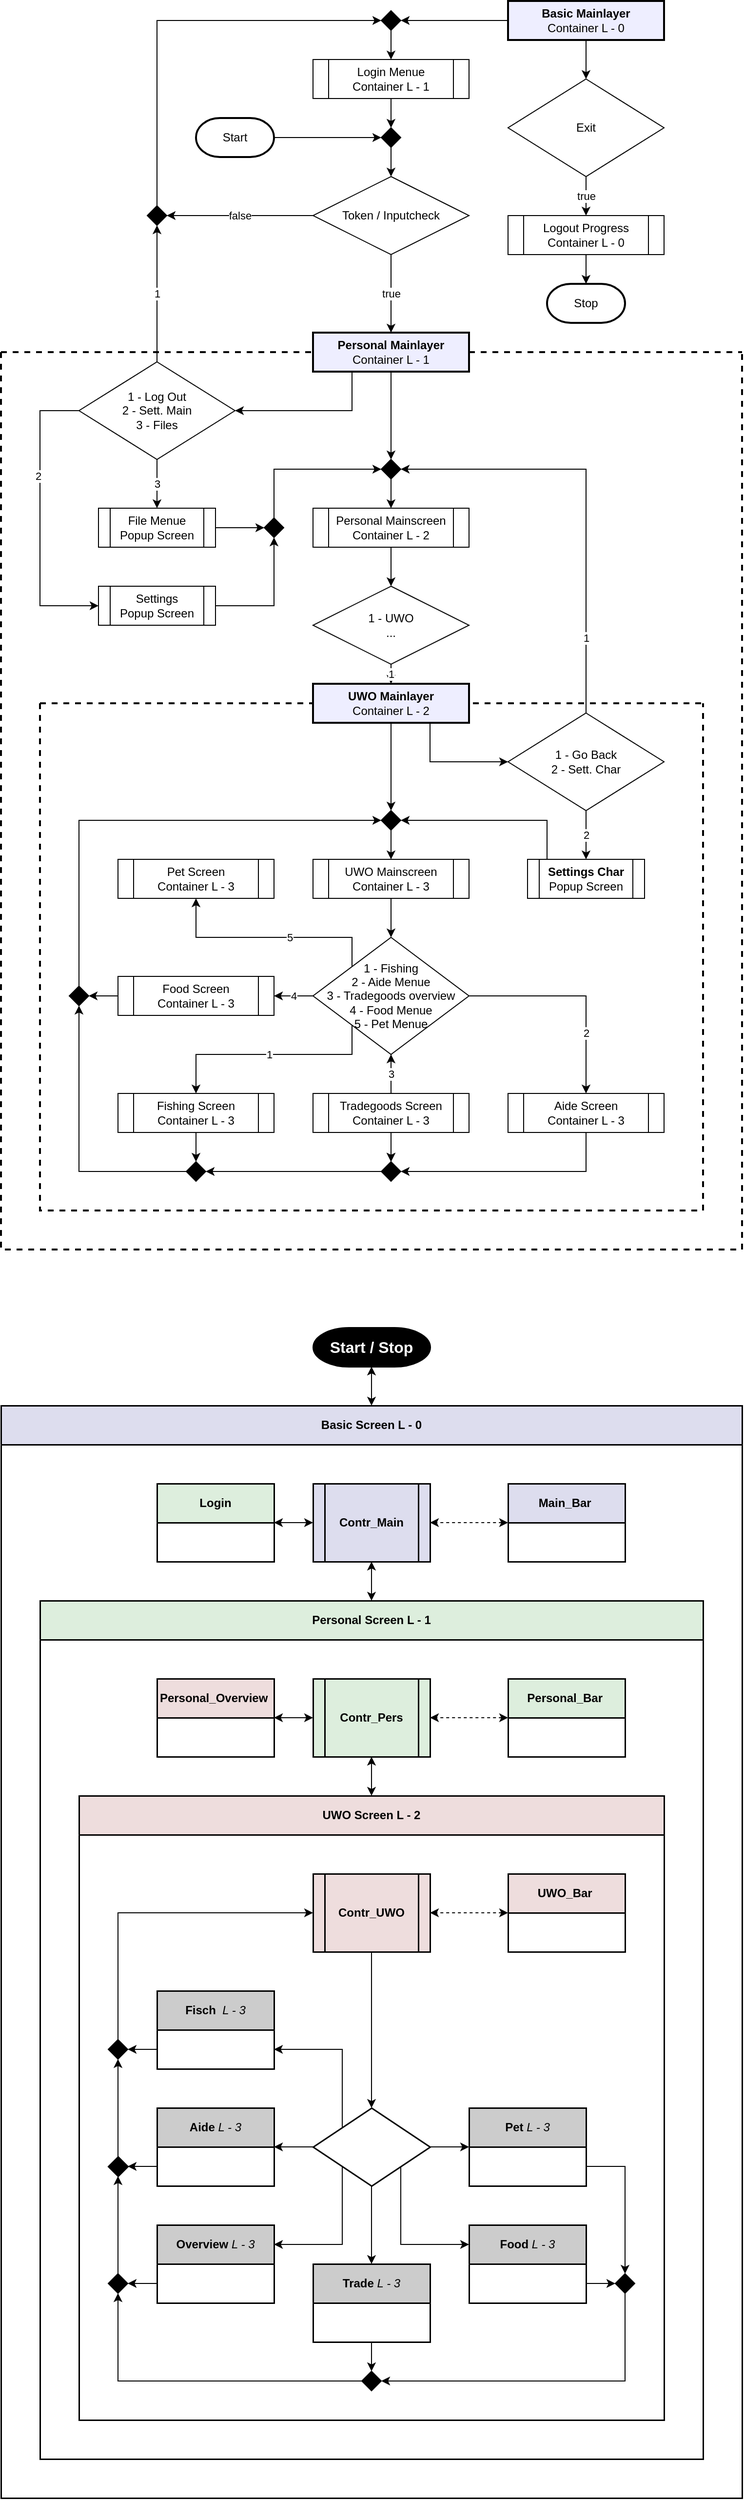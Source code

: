 <mxfile version="20.6.2" type="device"><diagram id="Qs8jlFiswLH8EZt9bBNv" name="Seite-1"><mxGraphModel dx="2249" dy="2003" grid="1" gridSize="10" guides="1" tooltips="1" connect="1" arrows="1" fold="1" page="1" pageScale="1" pageWidth="827" pageHeight="1169" math="0" shadow="0"><root><mxCell id="0"/><mxCell id="1" parent="0"/><mxCell id="_axL0OkW5M7RDLy_f4no-72" value="" style="edgeStyle=orthogonalEdgeStyle;rounded=0;orthogonalLoop=1;jettySize=auto;html=1;" parent="1" source="j3BcCj8Zjn8vnOnL0zAY-1" target="_axL0OkW5M7RDLy_f4no-67" edge="1"><mxGeometry relative="1" as="geometry"/></mxCell><mxCell id="j3BcCj8Zjn8vnOnL0zAY-1" value="Start" style="strokeWidth=2;html=1;shape=mxgraph.flowchart.terminator;whiteSpace=wrap;labelBackgroundColor=default;" parent="1" vertex="1"><mxGeometry x="-560" y="-960" width="80" height="40" as="geometry"/></mxCell><mxCell id="_axL0OkW5M7RDLy_f4no-70" value="" style="edgeStyle=orthogonalEdgeStyle;rounded=0;orthogonalLoop=1;jettySize=auto;html=1;" parent="1" source="j3BcCj8Zjn8vnOnL0zAY-11" target="_axL0OkW5M7RDLy_f4no-67" edge="1"><mxGeometry relative="1" as="geometry"/></mxCell><mxCell id="j3BcCj8Zjn8vnOnL0zAY-11" value="Login Menue&lt;br&gt;Container L - 1" style="shape=process;whiteSpace=wrap;html=1;backgroundOutline=1;" parent="1" vertex="1"><mxGeometry x="-440" y="-1020" width="160" height="40" as="geometry"/></mxCell><mxCell id="_axL0OkW5M7RDLy_f4no-51" value="" style="edgeStyle=orthogonalEdgeStyle;rounded=0;orthogonalLoop=1;jettySize=auto;html=1;" parent="1" source="j3BcCj8Zjn8vnOnL0zAY-13" target="_axL0OkW5M7RDLy_f4no-50" edge="1"><mxGeometry relative="1" as="geometry"/></mxCell><mxCell id="_axL0OkW5M7RDLy_f4no-61" value="" style="edgeStyle=orthogonalEdgeStyle;rounded=0;orthogonalLoop=1;jettySize=auto;html=1;" parent="1" source="j3BcCj8Zjn8vnOnL0zAY-13" target="_axL0OkW5M7RDLy_f4no-60" edge="1"><mxGeometry relative="1" as="geometry"><Array as="points"><mxPoint x="-400" y="-660"/></Array></mxGeometry></mxCell><mxCell id="_axL0OkW5M7RDLy_f4no-39" value="1" style="edgeStyle=orthogonalEdgeStyle;rounded=0;orthogonalLoop=1;jettySize=auto;html=1;" parent="1" source="j3BcCj8Zjn8vnOnL0zAY-17" target="j3BcCj8Zjn8vnOnL0zAY-25" edge="1"><mxGeometry relative="1" as="geometry"/></mxCell><mxCell id="j3BcCj8Zjn8vnOnL0zAY-17" value="1 - UWO&lt;br&gt;..." style="rhombus;whiteSpace=wrap;html=1;" parent="1" vertex="1"><mxGeometry x="-440" y="-480" width="160" height="80" as="geometry"/></mxCell><mxCell id="_axL0OkW5M7RDLy_f4no-38" value="" style="edgeStyle=orthogonalEdgeStyle;rounded=0;orthogonalLoop=1;jettySize=auto;html=1;" parent="1" source="j3BcCj8Zjn8vnOnL0zAY-25" target="_axL0OkW5M7RDLy_f4no-35" edge="1"><mxGeometry relative="1" as="geometry"/></mxCell><mxCell id="_axL0OkW5M7RDLy_f4no-55" value="" style="edgeStyle=orthogonalEdgeStyle;rounded=0;orthogonalLoop=1;jettySize=auto;html=1;" parent="1" source="j3BcCj8Zjn8vnOnL0zAY-25" target="_axL0OkW5M7RDLy_f4no-54" edge="1"><mxGeometry relative="1" as="geometry"><Array as="points"><mxPoint x="-320" y="-300"/></Array></mxGeometry></mxCell><mxCell id="_axL0OkW5M7RDLy_f4no-92" style="edgeStyle=orthogonalEdgeStyle;rounded=0;orthogonalLoop=1;jettySize=auto;html=1;exitX=0;exitY=0;exitDx=0;exitDy=0;" parent="1" source="j3BcCj8Zjn8vnOnL0zAY-27" target="_axL0OkW5M7RDLy_f4no-91" edge="1"><mxGeometry relative="1" as="geometry"><Array as="points"><mxPoint x="-400" y="-120"/><mxPoint x="-560" y="-120"/></Array></mxGeometry></mxCell><mxCell id="_axL0OkW5M7RDLy_f4no-99" value="5" style="edgeLabel;html=1;align=center;verticalAlign=middle;resizable=0;points=[];" parent="_axL0OkW5M7RDLy_f4no-92" vertex="1" connectable="0"><mxGeometry x="-0.183" relative="1" as="geometry"><mxPoint as="offset"/></mxGeometry></mxCell><mxCell id="_axL0OkW5M7RDLy_f4no-93" style="edgeStyle=orthogonalEdgeStyle;rounded=0;orthogonalLoop=1;jettySize=auto;html=1;entryX=0.5;entryY=0;entryDx=0;entryDy=0;" parent="1" source="j3BcCj8Zjn8vnOnL0zAY-27" target="j3BcCj8Zjn8vnOnL0zAY-74" edge="1"><mxGeometry relative="1" as="geometry"/></mxCell><mxCell id="_axL0OkW5M7RDLy_f4no-98" value="2" style="edgeLabel;html=1;align=center;verticalAlign=middle;resizable=0;points=[];" parent="_axL0OkW5M7RDLy_f4no-93" vertex="1" connectable="0"><mxGeometry x="0.436" relative="1" as="geometry"><mxPoint as="offset"/></mxGeometry></mxCell><mxCell id="_axL0OkW5M7RDLy_f4no-94" value="" style="edgeStyle=orthogonalEdgeStyle;rounded=0;orthogonalLoop=1;jettySize=auto;html=1;" parent="1" source="j3BcCj8Zjn8vnOnL0zAY-27" target="j3BcCj8Zjn8vnOnL0zAY-82" edge="1"><mxGeometry relative="1" as="geometry"/></mxCell><mxCell id="_axL0OkW5M7RDLy_f4no-95" value="4" style="edgeStyle=orthogonalEdgeStyle;rounded=0;orthogonalLoop=1;jettySize=auto;html=1;" parent="1" source="j3BcCj8Zjn8vnOnL0zAY-27" target="j3BcCj8Zjn8vnOnL0zAY-79" edge="1"><mxGeometry relative="1" as="geometry"/></mxCell><mxCell id="_axL0OkW5M7RDLy_f4no-96" value="1" style="edgeStyle=orthogonalEdgeStyle;rounded=0;orthogonalLoop=1;jettySize=auto;html=1;exitX=0;exitY=1;exitDx=0;exitDy=0;" parent="1" source="j3BcCj8Zjn8vnOnL0zAY-27" target="j3BcCj8Zjn8vnOnL0zAY-70" edge="1"><mxGeometry relative="1" as="geometry"><Array as="points"><mxPoint x="-400"/><mxPoint x="-560"/></Array></mxGeometry></mxCell><mxCell id="j3BcCj8Zjn8vnOnL0zAY-27" value="1 - Fishing&lt;br&gt;2 - Aide Menue&lt;br&gt;3 - Tradegoods overview&lt;br&gt;4 - Food Menue&lt;br&gt;5 - Pet Menue" style="rhombus;whiteSpace=wrap;html=1;" parent="1" vertex="1"><mxGeometry x="-440" y="-120" width="160" height="120" as="geometry"/></mxCell><mxCell id="_axL0OkW5M7RDLy_f4no-59" style="edgeStyle=orthogonalEdgeStyle;rounded=0;orthogonalLoop=1;jettySize=auto;html=1;entryX=1;entryY=0.5;entryDx=0;entryDy=0;" parent="1" source="j3BcCj8Zjn8vnOnL0zAY-36" target="_axL0OkW5M7RDLy_f4no-35" edge="1"><mxGeometry relative="1" as="geometry"><Array as="points"><mxPoint x="-200" y="-240"/></Array></mxGeometry></mxCell><mxCell id="j3BcCj8Zjn8vnOnL0zAY-36" value="&lt;b&gt;Settings Char&lt;/b&gt;&lt;br&gt;Popup Screen" style="shape=process;whiteSpace=wrap;html=1;backgroundOutline=1;" parent="1" vertex="1"><mxGeometry x="-220" y="-200" width="120" height="40" as="geometry"/></mxCell><mxCell id="j3BcCj8Zjn8vnOnL0zAY-88" value="" style="edgeStyle=orthogonalEdgeStyle;rounded=0;orthogonalLoop=1;jettySize=auto;html=1;" parent="1" source="j3BcCj8Zjn8vnOnL0zAY-70" target="j3BcCj8Zjn8vnOnL0zAY-83" edge="1"><mxGeometry relative="1" as="geometry"/></mxCell><mxCell id="j3BcCj8Zjn8vnOnL0zAY-70" value="Fishing Screen&lt;br&gt;Container L - 3" style="shape=process;whiteSpace=wrap;html=1;backgroundOutline=1;" parent="1" vertex="1"><mxGeometry x="-640" y="40" width="160" height="40" as="geometry"/></mxCell><mxCell id="j3BcCj8Zjn8vnOnL0zAY-87" value="" style="edgeStyle=orthogonalEdgeStyle;rounded=0;orthogonalLoop=1;jettySize=auto;html=1;" parent="1" source="j3BcCj8Zjn8vnOnL0zAY-73" target="j3BcCj8Zjn8vnOnL0zAY-82" edge="1"><mxGeometry relative="1" as="geometry"/></mxCell><mxCell id="_axL0OkW5M7RDLy_f4no-97" value="3" style="edgeStyle=orthogonalEdgeStyle;rounded=0;orthogonalLoop=1;jettySize=auto;html=1;" parent="1" source="j3BcCj8Zjn8vnOnL0zAY-73" target="j3BcCj8Zjn8vnOnL0zAY-27" edge="1"><mxGeometry relative="1" as="geometry"/></mxCell><mxCell id="j3BcCj8Zjn8vnOnL0zAY-73" value="Tradegoods Screen&lt;br&gt;Container L - 3" style="shape=process;whiteSpace=wrap;html=1;backgroundOutline=1;" parent="1" vertex="1"><mxGeometry x="-440" y="40" width="160" height="40" as="geometry"/></mxCell><mxCell id="aownwZhoXGHQPi-L5zeb-64" style="edgeStyle=orthogonalEdgeStyle;rounded=0;orthogonalLoop=1;jettySize=auto;html=1;entryX=1;entryY=0.5;entryDx=0;entryDy=0;" parent="1" source="j3BcCj8Zjn8vnOnL0zAY-74" target="j3BcCj8Zjn8vnOnL0zAY-82" edge="1"><mxGeometry relative="1" as="geometry"><Array as="points"><mxPoint x="-160" y="120"/></Array></mxGeometry></mxCell><mxCell id="j3BcCj8Zjn8vnOnL0zAY-74" value="Aide Screen&lt;br&gt;Container L - 3" style="shape=process;whiteSpace=wrap;html=1;backgroundOutline=1;" parent="1" vertex="1"><mxGeometry x="-240" y="40" width="160" height="40" as="geometry"/></mxCell><mxCell id="j3BcCj8Zjn8vnOnL0zAY-93" value="" style="edgeStyle=orthogonalEdgeStyle;rounded=0;orthogonalLoop=1;jettySize=auto;html=1;" parent="1" source="j3BcCj8Zjn8vnOnL0zAY-79" target="j3BcCj8Zjn8vnOnL0zAY-84" edge="1"><mxGeometry relative="1" as="geometry"/></mxCell><mxCell id="j3BcCj8Zjn8vnOnL0zAY-79" value="Food Screen&lt;br&gt;Container L - 3" style="shape=process;whiteSpace=wrap;html=1;backgroundOutline=1;" parent="1" vertex="1"><mxGeometry x="-640" y="-80" width="160" height="40" as="geometry"/></mxCell><mxCell id="j3BcCj8Zjn8vnOnL0zAY-90" style="edgeStyle=orthogonalEdgeStyle;rounded=0;orthogonalLoop=1;jettySize=auto;html=1;entryX=1;entryY=0.5;entryDx=0;entryDy=0;" parent="1" source="j3BcCj8Zjn8vnOnL0zAY-82" target="j3BcCj8Zjn8vnOnL0zAY-83" edge="1"><mxGeometry relative="1" as="geometry"/></mxCell><mxCell id="j3BcCj8Zjn8vnOnL0zAY-82" value="" style="rhombus;whiteSpace=wrap;html=1;fillColor=#000000;" parent="1" vertex="1"><mxGeometry x="-370" y="110" width="20" height="20" as="geometry"/></mxCell><mxCell id="j3BcCj8Zjn8vnOnL0zAY-91" style="edgeStyle=orthogonalEdgeStyle;rounded=0;orthogonalLoop=1;jettySize=auto;html=1;entryX=0.5;entryY=1;entryDx=0;entryDy=0;" parent="1" source="j3BcCj8Zjn8vnOnL0zAY-83" target="j3BcCj8Zjn8vnOnL0zAY-84" edge="1"><mxGeometry relative="1" as="geometry"/></mxCell><mxCell id="j3BcCj8Zjn8vnOnL0zAY-83" value="" style="rhombus;whiteSpace=wrap;html=1;fillColor=#000000;" parent="1" vertex="1"><mxGeometry x="-570" y="110" width="20" height="20" as="geometry"/></mxCell><mxCell id="_axL0OkW5M7RDLy_f4no-36" style="edgeStyle=orthogonalEdgeStyle;rounded=0;orthogonalLoop=1;jettySize=auto;html=1;entryX=0;entryY=0.5;entryDx=0;entryDy=0;" parent="1" source="j3BcCj8Zjn8vnOnL0zAY-84" target="_axL0OkW5M7RDLy_f4no-35" edge="1"><mxGeometry relative="1" as="geometry"><Array as="points"><mxPoint x="-680" y="-240"/></Array></mxGeometry></mxCell><mxCell id="j3BcCj8Zjn8vnOnL0zAY-84" value="" style="rhombus;whiteSpace=wrap;html=1;fillColor=#000000;" parent="1" vertex="1"><mxGeometry x="-690" y="-70" width="20" height="20" as="geometry"/></mxCell><mxCell id="aownwZhoXGHQPi-L5zeb-60" value="Stop" style="strokeWidth=2;html=1;shape=mxgraph.flowchart.terminator;whiteSpace=wrap;" parent="1" vertex="1"><mxGeometry x="-200" y="-790" width="80" height="40" as="geometry"/></mxCell><mxCell id="_axL0OkW5M7RDLy_f4no-86" style="edgeStyle=orthogonalEdgeStyle;rounded=0;orthogonalLoop=1;jettySize=auto;html=1;entryX=0.5;entryY=1;entryDx=0;entryDy=0;" parent="1" source="_axL0OkW5M7RDLy_f4no-1" target="_axL0OkW5M7RDLy_f4no-85" edge="1"><mxGeometry relative="1" as="geometry"/></mxCell><mxCell id="_axL0OkW5M7RDLy_f4no-1" value="Settings &lt;br&gt;Popup Screen" style="shape=process;whiteSpace=wrap;html=1;backgroundOutline=1;" parent="1" vertex="1"><mxGeometry x="-660" y="-480" width="120" height="40" as="geometry"/></mxCell><mxCell id="_axL0OkW5M7RDLy_f4no-25" value="" style="edgeStyle=orthogonalEdgeStyle;rounded=0;orthogonalLoop=1;jettySize=auto;html=1;" parent="1" source="_axL0OkW5M7RDLy_f4no-21" target="j3BcCj8Zjn8vnOnL0zAY-27" edge="1"><mxGeometry relative="1" as="geometry"/></mxCell><mxCell id="_axL0OkW5M7RDLy_f4no-21" value="UWO Mainscreen&lt;br&gt;Container L - 3" style="shape=process;whiteSpace=wrap;html=1;backgroundOutline=1;" parent="1" vertex="1"><mxGeometry x="-440" y="-200" width="160" height="40" as="geometry"/></mxCell><mxCell id="_axL0OkW5M7RDLy_f4no-32" value="" style="edgeStyle=orthogonalEdgeStyle;rounded=0;orthogonalLoop=1;jettySize=auto;html=1;" parent="1" source="_axL0OkW5M7RDLy_f4no-31" edge="1"><mxGeometry relative="1" as="geometry"><mxPoint x="-360" y="-480" as="targetPoint"/></mxGeometry></mxCell><mxCell id="_axL0OkW5M7RDLy_f4no-31" value="Personal Mainscreen&lt;br&gt;Container L - 2" style="shape=process;whiteSpace=wrap;html=1;backgroundOutline=1;" parent="1" vertex="1"><mxGeometry x="-440" y="-560" width="160" height="40" as="geometry"/></mxCell><mxCell id="_axL0OkW5M7RDLy_f4no-87" value="" style="edgeStyle=orthogonalEdgeStyle;rounded=0;orthogonalLoop=1;jettySize=auto;html=1;" parent="1" source="_axL0OkW5M7RDLy_f4no-34" target="_axL0OkW5M7RDLy_f4no-85" edge="1"><mxGeometry relative="1" as="geometry"/></mxCell><mxCell id="_axL0OkW5M7RDLy_f4no-34" value="File Menue&lt;br&gt;Popup Screen" style="shape=process;whiteSpace=wrap;html=1;backgroundOutline=1;" parent="1" vertex="1"><mxGeometry x="-660" y="-560" width="120" height="40" as="geometry"/></mxCell><mxCell id="_axL0OkW5M7RDLy_f4no-37" value="" style="edgeStyle=orthogonalEdgeStyle;rounded=0;orthogonalLoop=1;jettySize=auto;html=1;" parent="1" source="_axL0OkW5M7RDLy_f4no-35" target="_axL0OkW5M7RDLy_f4no-21" edge="1"><mxGeometry relative="1" as="geometry"/></mxCell><mxCell id="_axL0OkW5M7RDLy_f4no-35" value="" style="rhombus;whiteSpace=wrap;html=1;fillColor=#000000;" parent="1" vertex="1"><mxGeometry x="-370" y="-250" width="20" height="20" as="geometry"/></mxCell><mxCell id="_axL0OkW5M7RDLy_f4no-48" value="true" style="edgeStyle=orthogonalEdgeStyle;rounded=0;orthogonalLoop=1;jettySize=auto;html=1;entryX=0.5;entryY=0;entryDx=0;entryDy=0;" parent="1" source="_axL0OkW5M7RDLy_f4no-44" target="j3BcCj8Zjn8vnOnL0zAY-13" edge="1"><mxGeometry relative="1" as="geometry"/></mxCell><mxCell id="_axL0OkW5M7RDLy_f4no-84" value="false" style="edgeStyle=orthogonalEdgeStyle;rounded=0;orthogonalLoop=1;jettySize=auto;html=1;entryX=1;entryY=0.5;entryDx=0;entryDy=0;" parent="1" source="_axL0OkW5M7RDLy_f4no-44" target="_axL0OkW5M7RDLy_f4no-80" edge="1"><mxGeometry relative="1" as="geometry"/></mxCell><mxCell id="_axL0OkW5M7RDLy_f4no-44" value="Token / Inputcheck" style="rhombus;whiteSpace=wrap;html=1;" parent="1" vertex="1"><mxGeometry x="-440" y="-900" width="160" height="80" as="geometry"/></mxCell><mxCell id="_axL0OkW5M7RDLy_f4no-63" value="" style="edgeStyle=orthogonalEdgeStyle;rounded=0;orthogonalLoop=1;jettySize=auto;html=1;" parent="1" source="_axL0OkW5M7RDLy_f4no-45" target="_axL0OkW5M7RDLy_f4no-62" edge="1"><mxGeometry relative="1" as="geometry"/></mxCell><mxCell id="_axL0OkW5M7RDLy_f4no-77" value="" style="edgeStyle=orthogonalEdgeStyle;rounded=0;orthogonalLoop=1;jettySize=auto;html=1;" parent="1" source="_axL0OkW5M7RDLy_f4no-45" target="_axL0OkW5M7RDLy_f4no-75" edge="1"><mxGeometry relative="1" as="geometry"/></mxCell><mxCell id="_axL0OkW5M7RDLy_f4no-45" value="&lt;b&gt;Basic Mainlayer&lt;/b&gt;&lt;br&gt;Container&amp;nbsp;L - 0" style="rounded=0;whiteSpace=wrap;html=1;strokeWidth=2;fillColor=#EEEEFF;" parent="1" vertex="1"><mxGeometry x="-240" y="-1080" width="160" height="40" as="geometry"/></mxCell><mxCell id="_axL0OkW5M7RDLy_f4no-52" value="" style="edgeStyle=orthogonalEdgeStyle;rounded=0;orthogonalLoop=1;jettySize=auto;html=1;" parent="1" source="_axL0OkW5M7RDLy_f4no-50" target="_axL0OkW5M7RDLy_f4no-31" edge="1"><mxGeometry relative="1" as="geometry"/></mxCell><mxCell id="_axL0OkW5M7RDLy_f4no-50" value="" style="rhombus;whiteSpace=wrap;html=1;fillColor=#000000;" parent="1" vertex="1"><mxGeometry x="-370" y="-610" width="20" height="20" as="geometry"/></mxCell><mxCell id="_axL0OkW5M7RDLy_f4no-57" style="edgeStyle=orthogonalEdgeStyle;rounded=0;orthogonalLoop=1;jettySize=auto;html=1;entryX=1;entryY=0.5;entryDx=0;entryDy=0;exitX=0.5;exitY=0;exitDx=0;exitDy=0;" parent="1" source="_axL0OkW5M7RDLy_f4no-54" target="_axL0OkW5M7RDLy_f4no-50" edge="1"><mxGeometry relative="1" as="geometry"><Array as="points"><mxPoint x="-160" y="-600"/></Array></mxGeometry></mxCell><mxCell id="_axL0OkW5M7RDLy_f4no-90" value="1" style="edgeLabel;html=1;align=center;verticalAlign=middle;resizable=0;points=[];" parent="_axL0OkW5M7RDLy_f4no-57" vertex="1" connectable="0"><mxGeometry x="-0.65" relative="1" as="geometry"><mxPoint as="offset"/></mxGeometry></mxCell><mxCell id="_axL0OkW5M7RDLy_f4no-58" value="2" style="edgeStyle=orthogonalEdgeStyle;rounded=0;orthogonalLoop=1;jettySize=auto;html=1;" parent="1" source="_axL0OkW5M7RDLy_f4no-54" target="j3BcCj8Zjn8vnOnL0zAY-36" edge="1"><mxGeometry relative="1" as="geometry"/></mxCell><mxCell id="_axL0OkW5M7RDLy_f4no-54" value="1 - Go Back&lt;br&gt;2 - Sett. Char" style="rhombus;whiteSpace=wrap;html=1;" parent="1" vertex="1"><mxGeometry x="-240" y="-350" width="160" height="100" as="geometry"/></mxCell><mxCell id="_axL0OkW5M7RDLy_f4no-73" value="3" style="edgeStyle=orthogonalEdgeStyle;rounded=0;orthogonalLoop=1;jettySize=auto;html=1;" parent="1" source="_axL0OkW5M7RDLy_f4no-60" target="_axL0OkW5M7RDLy_f4no-34" edge="1"><mxGeometry relative="1" as="geometry"><Array as="points"><mxPoint x="-600" y="-600"/><mxPoint x="-600" y="-600"/></Array></mxGeometry></mxCell><mxCell id="_axL0OkW5M7RDLy_f4no-74" style="edgeStyle=orthogonalEdgeStyle;rounded=0;orthogonalLoop=1;jettySize=auto;html=1;entryX=0;entryY=0.5;entryDx=0;entryDy=0;" parent="1" source="_axL0OkW5M7RDLy_f4no-60" target="_axL0OkW5M7RDLy_f4no-1" edge="1"><mxGeometry x="0.036" y="-60" relative="1" as="geometry"><Array as="points"><mxPoint x="-720" y="-660"/><mxPoint x="-720" y="-460"/></Array><mxPoint y="1" as="offset"/></mxGeometry></mxCell><mxCell id="_axL0OkW5M7RDLy_f4no-89" value="2" style="edgeLabel;html=1;align=center;verticalAlign=middle;resizable=0;points=[];" parent="_axL0OkW5M7RDLy_f4no-74" vertex="1" connectable="0"><mxGeometry x="-0.292" y="-2" relative="1" as="geometry"><mxPoint y="1" as="offset"/></mxGeometry></mxCell><mxCell id="_axL0OkW5M7RDLy_f4no-82" value="1" style="edgeStyle=orthogonalEdgeStyle;rounded=0;orthogonalLoop=1;jettySize=auto;html=1;" parent="1" source="_axL0OkW5M7RDLy_f4no-60" target="_axL0OkW5M7RDLy_f4no-80" edge="1"><mxGeometry relative="1" as="geometry"/></mxCell><mxCell id="_axL0OkW5M7RDLy_f4no-60" value="1 - Log Out&lt;br&gt;2 - Sett. Main&lt;br&gt;3 - Files" style="rhombus;whiteSpace=wrap;html=1;" parent="1" vertex="1"><mxGeometry x="-680" y="-710" width="160" height="100" as="geometry"/></mxCell><mxCell id="_axL0OkW5M7RDLy_f4no-65" style="edgeStyle=orthogonalEdgeStyle;rounded=0;orthogonalLoop=1;jettySize=auto;html=1;" parent="1" source="_axL0OkW5M7RDLy_f4no-62" target="j3BcCj8Zjn8vnOnL0zAY-11" edge="1"><mxGeometry relative="1" as="geometry"/></mxCell><mxCell id="_axL0OkW5M7RDLy_f4no-62" value="" style="rhombus;whiteSpace=wrap;html=1;fillColor=#000000;" parent="1" vertex="1"><mxGeometry x="-370" y="-1070" width="20" height="20" as="geometry"/></mxCell><mxCell id="_axL0OkW5M7RDLy_f4no-71" value="" style="edgeStyle=orthogonalEdgeStyle;rounded=0;orthogonalLoop=1;jettySize=auto;html=1;" parent="1" source="_axL0OkW5M7RDLy_f4no-67" target="_axL0OkW5M7RDLy_f4no-44" edge="1"><mxGeometry relative="1" as="geometry"/></mxCell><mxCell id="_axL0OkW5M7RDLy_f4no-67" value="" style="rhombus;whiteSpace=wrap;html=1;fillColor=#000000;" parent="1" vertex="1"><mxGeometry x="-370" y="-950" width="20" height="20" as="geometry"/></mxCell><mxCell id="_axL0OkW5M7RDLy_f4no-79" value="true" style="edgeStyle=orthogonalEdgeStyle;rounded=0;orthogonalLoop=1;jettySize=auto;html=1;" parent="1" source="_axL0OkW5M7RDLy_f4no-75" target="_axL0OkW5M7RDLy_f4no-76" edge="1"><mxGeometry relative="1" as="geometry"/></mxCell><mxCell id="_axL0OkW5M7RDLy_f4no-75" value="Exit" style="rhombus;whiteSpace=wrap;html=1;" parent="1" vertex="1"><mxGeometry x="-240" y="-1000" width="160" height="100" as="geometry"/></mxCell><mxCell id="_axL0OkW5M7RDLy_f4no-78" value="" style="edgeStyle=orthogonalEdgeStyle;rounded=0;orthogonalLoop=1;jettySize=auto;html=1;" parent="1" source="_axL0OkW5M7RDLy_f4no-76" target="aownwZhoXGHQPi-L5zeb-60" edge="1"><mxGeometry relative="1" as="geometry"/></mxCell><mxCell id="_axL0OkW5M7RDLy_f4no-76" value="Logout Progress&lt;br&gt;Container L - 0" style="shape=process;whiteSpace=wrap;html=1;backgroundOutline=1;" parent="1" vertex="1"><mxGeometry x="-240" y="-860" width="160" height="40" as="geometry"/></mxCell><mxCell id="_axL0OkW5M7RDLy_f4no-83" style="edgeStyle=orthogonalEdgeStyle;rounded=0;orthogonalLoop=1;jettySize=auto;html=1;entryX=0;entryY=0.5;entryDx=0;entryDy=0;" parent="1" source="_axL0OkW5M7RDLy_f4no-80" target="_axL0OkW5M7RDLy_f4no-62" edge="1"><mxGeometry relative="1" as="geometry"><Array as="points"><mxPoint x="-600" y="-1060"/></Array></mxGeometry></mxCell><mxCell id="_axL0OkW5M7RDLy_f4no-80" value="" style="rhombus;whiteSpace=wrap;html=1;fillColor=#000000;" parent="1" vertex="1"><mxGeometry x="-610" y="-870" width="20" height="20" as="geometry"/></mxCell><mxCell id="_axL0OkW5M7RDLy_f4no-88" style="edgeStyle=orthogonalEdgeStyle;rounded=0;orthogonalLoop=1;jettySize=auto;html=1;entryX=0;entryY=0.5;entryDx=0;entryDy=0;" parent="1" source="_axL0OkW5M7RDLy_f4no-85" target="_axL0OkW5M7RDLy_f4no-50" edge="1"><mxGeometry relative="1" as="geometry"><Array as="points"><mxPoint x="-480" y="-600"/></Array></mxGeometry></mxCell><mxCell id="_axL0OkW5M7RDLy_f4no-85" value="" style="rhombus;whiteSpace=wrap;html=1;fillColor=#000000;" parent="1" vertex="1"><mxGeometry x="-490" y="-550" width="20" height="20" as="geometry"/></mxCell><mxCell id="_axL0OkW5M7RDLy_f4no-91" value="Pet Screen&lt;br&gt;Container L - 3" style="shape=process;whiteSpace=wrap;html=1;backgroundOutline=1;" parent="1" vertex="1"><mxGeometry x="-640" y="-200" width="160" height="40" as="geometry"/></mxCell><mxCell id="2EXQQJq63ZDxeIRoc4Vy-6" value="" style="swimlane;startSize=0;fillColor=#FFFFFF;dashed=1;strokeWidth=2;" parent="1" vertex="1"><mxGeometry x="-720" y="-360" width="680" height="520" as="geometry"><mxRectangle x="-40" y="560" width="50" height="40" as="alternateBounds"/></mxGeometry></mxCell><mxCell id="j3BcCj8Zjn8vnOnL0zAY-25" value="&lt;b&gt;UWO Mainlayer&lt;/b&gt;&lt;br&gt;Container L - 2" style="rounded=0;whiteSpace=wrap;html=1;strokeWidth=2;fillColor=#EEEEFF;" parent="2EXQQJq63ZDxeIRoc4Vy-6" vertex="1"><mxGeometry x="280" y="-20" width="160" height="40" as="geometry"/></mxCell><mxCell id="2EXQQJq63ZDxeIRoc4Vy-7" value="" style="swimlane;startSize=0;fillColor=#FFFFFF;dashed=1;strokeWidth=2;" parent="1" vertex="1"><mxGeometry x="-760" y="-720" width="760" height="920" as="geometry"><mxRectangle x="-40" y="560" width="50" height="40" as="alternateBounds"/></mxGeometry></mxCell><mxCell id="j3BcCj8Zjn8vnOnL0zAY-13" value="&lt;b&gt;Personal&amp;nbsp;Mainlayer&lt;/b&gt;&lt;br&gt;Container&amp;nbsp;L - 1" style="rounded=0;whiteSpace=wrap;html=1;strokeWidth=2;fillColor=#EEEEFF;" parent="2EXQQJq63ZDxeIRoc4Vy-7" vertex="1"><mxGeometry x="320" y="-20" width="160" height="40" as="geometry"/></mxCell><mxCell id="9OtiSQkammhb9ZoCEckl-1" value="Basic Screen L - 0" style="swimlane;whiteSpace=wrap;html=1;startSize=40;strokeWidth=1.5;fillColor=#DDDDEE;" parent="1" vertex="1"><mxGeometry x="-760" y="360" width="760" height="1120" as="geometry"/></mxCell><mxCell id="9OtiSQkammhb9ZoCEckl-3" value="Personal Screen L - 1" style="swimlane;whiteSpace=wrap;html=1;startSize=40;strokeWidth=1.5;fillColor=#DDEEDD;" parent="9OtiSQkammhb9ZoCEckl-1" vertex="1"><mxGeometry x="40" y="200" width="680" height="880" as="geometry"/></mxCell><mxCell id="9OtiSQkammhb9ZoCEckl-4" value="Personal_Overview&amp;nbsp;" style="swimlane;whiteSpace=wrap;html=1;startSize=40;strokeWidth=1.5;fontStyle=1;fillColor=#EEDDDD;" parent="9OtiSQkammhb9ZoCEckl-3" vertex="1"><mxGeometry x="120" y="80" width="120" height="80" as="geometry"/></mxCell><mxCell id="9OtiSQkammhb9ZoCEckl-5" value="UWO Screen L - 2" style="swimlane;whiteSpace=wrap;html=1;startSize=40;strokeWidth=1.5;fillColor=#EEDDDD;" parent="9OtiSQkammhb9ZoCEckl-3" vertex="1"><mxGeometry x="40" y="200" width="600" height="640" as="geometry"/></mxCell><mxCell id="T9LKT-BzUN99IAWhHum6-150" value="" style="edgeStyle=orthogonalEdgeStyle;rounded=0;orthogonalLoop=1;jettySize=auto;html=1;startArrow=none;startFill=0;" edge="1" parent="9OtiSQkammhb9ZoCEckl-5" source="T9LKT-BzUN99IAWhHum6-128" target="9OtiSQkammhb9ZoCEckl-14"><mxGeometry relative="1" as="geometry"/></mxCell><mxCell id="T9LKT-BzUN99IAWhHum6-128" value="Contr_UWO" style="shape=process;whiteSpace=wrap;html=1;backgroundOutline=1;strokeWidth=1.5;fontStyle=1;fontSize=12;fillColor=#EEDDDD;" vertex="1" parent="9OtiSQkammhb9ZoCEckl-5"><mxGeometry x="240" y="80" width="120" height="80" as="geometry"/></mxCell><mxCell id="T9LKT-BzUN99IAWhHum6-148" value="" style="edgeStyle=orthogonalEdgeStyle;rounded=0;orthogonalLoop=1;jettySize=auto;html=1;startArrow=classic;startFill=1;dashed=1;" edge="1" parent="9OtiSQkammhb9ZoCEckl-5" source="T9LKT-BzUN99IAWhHum6-134" target="T9LKT-BzUN99IAWhHum6-128"><mxGeometry relative="1" as="geometry"/></mxCell><mxCell id="T9LKT-BzUN99IAWhHum6-134" value="UWO_Bar&amp;nbsp;" style="swimlane;whiteSpace=wrap;html=1;startSize=40;strokeWidth=1.5;fillColor=#EEDDDD;" vertex="1" parent="9OtiSQkammhb9ZoCEckl-5"><mxGeometry x="440" y="80" width="120" height="80" as="geometry"/></mxCell><mxCell id="T9LKT-BzUN99IAWhHum6-197" style="edgeStyle=orthogonalEdgeStyle;rounded=0;orthogonalLoop=1;jettySize=auto;html=1;entryX=1;entryY=0.5;entryDx=0;entryDy=0;fontSize=12;startArrow=none;startFill=0;" edge="1" parent="9OtiSQkammhb9ZoCEckl-5" source="T9LKT-BzUN99IAWhHum6-149" target="T9LKT-BzUN99IAWhHum6-188"><mxGeometry relative="1" as="geometry"><Array as="points"><mxPoint x="70" y="380"/><mxPoint x="70" y="380"/></Array></mxGeometry></mxCell><mxCell id="T9LKT-BzUN99IAWhHum6-149" value="Aide &lt;span style=&quot;font-weight: normal;&quot;&gt;&lt;i&gt;L - 3&lt;/i&gt;&lt;/span&gt;" style="swimlane;whiteSpace=wrap;html=1;startSize=40;strokeWidth=1.5;fillColor=#CCCCCC;" vertex="1" parent="9OtiSQkammhb9ZoCEckl-5"><mxGeometry x="80" y="320" width="120" height="80" as="geometry"/></mxCell><mxCell id="T9LKT-BzUN99IAWhHum6-156" style="edgeStyle=orthogonalEdgeStyle;rounded=0;orthogonalLoop=1;jettySize=auto;html=1;startArrow=none;startFill=0;" edge="1" parent="9OtiSQkammhb9ZoCEckl-5" source="9OtiSQkammhb9ZoCEckl-14" target="T9LKT-BzUN99IAWhHum6-149"><mxGeometry relative="1" as="geometry"/></mxCell><mxCell id="T9LKT-BzUN99IAWhHum6-157" style="edgeStyle=orthogonalEdgeStyle;rounded=0;orthogonalLoop=1;jettySize=auto;html=1;startArrow=none;startFill=0;" edge="1" parent="9OtiSQkammhb9ZoCEckl-5" source="9OtiSQkammhb9ZoCEckl-14" target="T9LKT-BzUN99IAWhHum6-151"><mxGeometry relative="1" as="geometry"/></mxCell><mxCell id="T9LKT-BzUN99IAWhHum6-160" style="edgeStyle=orthogonalEdgeStyle;rounded=0;orthogonalLoop=1;jettySize=auto;html=1;startArrow=none;startFill=0;exitX=1;exitY=1;exitDx=0;exitDy=0;entryX=0;entryY=0.25;entryDx=0;entryDy=0;" edge="1" parent="9OtiSQkammhb9ZoCEckl-5" source="9OtiSQkammhb9ZoCEckl-14" target="T9LKT-BzUN99IAWhHum6-153"><mxGeometry relative="1" as="geometry"><mxPoint x="390" y="460" as="targetPoint"/><Array as="points"><mxPoint x="330" y="460"/></Array></mxGeometry></mxCell><mxCell id="T9LKT-BzUN99IAWhHum6-161" style="edgeStyle=orthogonalEdgeStyle;rounded=0;orthogonalLoop=1;jettySize=auto;html=1;entryX=1;entryY=0.25;entryDx=0;entryDy=0;startArrow=none;startFill=0;exitX=0;exitY=1;exitDx=0;exitDy=0;" edge="1" parent="9OtiSQkammhb9ZoCEckl-5" source="9OtiSQkammhb9ZoCEckl-14" target="T9LKT-BzUN99IAWhHum6-152"><mxGeometry relative="1" as="geometry"><Array as="points"><mxPoint x="270" y="460"/></Array></mxGeometry></mxCell><mxCell id="T9LKT-BzUN99IAWhHum6-163" style="edgeStyle=orthogonalEdgeStyle;rounded=0;orthogonalLoop=1;jettySize=auto;html=1;startArrow=none;startFill=0;" edge="1" parent="9OtiSQkammhb9ZoCEckl-5" source="9OtiSQkammhb9ZoCEckl-14" target="T9LKT-BzUN99IAWhHum6-154"><mxGeometry relative="1" as="geometry"/></mxCell><mxCell id="T9LKT-BzUN99IAWhHum6-208" style="edgeStyle=orthogonalEdgeStyle;rounded=0;orthogonalLoop=1;jettySize=auto;html=1;entryX=1;entryY=0.75;entryDx=0;entryDy=0;fontSize=12;startArrow=none;startFill=0;exitX=0;exitY=0;exitDx=0;exitDy=0;" edge="1" parent="9OtiSQkammhb9ZoCEckl-5" source="9OtiSQkammhb9ZoCEckl-14" target="T9LKT-BzUN99IAWhHum6-155"><mxGeometry relative="1" as="geometry"><Array as="points"><mxPoint x="270" y="260"/></Array></mxGeometry></mxCell><mxCell id="9OtiSQkammhb9ZoCEckl-14" value="" style="rhombus;whiteSpace=wrap;html=1;strokeWidth=1.5;fontStyle=1" parent="9OtiSQkammhb9ZoCEckl-5" vertex="1"><mxGeometry x="240" y="320" width="120" height="80" as="geometry"/></mxCell><mxCell id="T9LKT-BzUN99IAWhHum6-185" value="" style="edgeStyle=orthogonalEdgeStyle;rounded=0;orthogonalLoop=1;jettySize=auto;html=1;startArrow=none;startFill=0;" edge="1" parent="9OtiSQkammhb9ZoCEckl-5" source="T9LKT-BzUN99IAWhHum6-151" target="T9LKT-BzUN99IAWhHum6-172"><mxGeometry relative="1" as="geometry"/></mxCell><mxCell id="T9LKT-BzUN99IAWhHum6-151" value="Trade &lt;i style=&quot;font-weight: normal;&quot;&gt;L - 3&lt;/i&gt;" style="swimlane;whiteSpace=wrap;html=1;startSize=40;strokeWidth=1.5;fillColor=#CCCCCC;" vertex="1" parent="9OtiSQkammhb9ZoCEckl-5"><mxGeometry x="240" y="480" width="120" height="80" as="geometry"/></mxCell><mxCell id="T9LKT-BzUN99IAWhHum6-196" style="edgeStyle=orthogonalEdgeStyle;rounded=0;orthogonalLoop=1;jettySize=auto;html=1;entryX=1;entryY=0.5;entryDx=0;entryDy=0;fontSize=12;startArrow=none;startFill=0;" edge="1" parent="9OtiSQkammhb9ZoCEckl-5" source="T9LKT-BzUN99IAWhHum6-152" target="T9LKT-BzUN99IAWhHum6-171"><mxGeometry relative="1" as="geometry"><Array as="points"><mxPoint x="70" y="500"/><mxPoint x="70" y="500"/></Array></mxGeometry></mxCell><mxCell id="T9LKT-BzUN99IAWhHum6-152" value="Overview &lt;span style=&quot;font-weight: normal;&quot;&gt;&lt;i&gt;L - 3&lt;/i&gt;&lt;/span&gt;" style="swimlane;whiteSpace=wrap;html=1;startSize=40;strokeWidth=1.5;fillColor=#CCCCCC;" vertex="1" parent="9OtiSQkammhb9ZoCEckl-5"><mxGeometry x="80" y="440" width="120" height="80" as="geometry"/></mxCell><mxCell id="T9LKT-BzUN99IAWhHum6-193" style="edgeStyle=orthogonalEdgeStyle;rounded=0;orthogonalLoop=1;jettySize=auto;html=1;entryX=0;entryY=0.5;entryDx=0;entryDy=0;fontSize=12;startArrow=none;startFill=0;" edge="1" parent="9OtiSQkammhb9ZoCEckl-5" source="T9LKT-BzUN99IAWhHum6-153" target="T9LKT-BzUN99IAWhHum6-173"><mxGeometry relative="1" as="geometry"><Array as="points"><mxPoint x="530" y="500"/><mxPoint x="530" y="500"/></Array></mxGeometry></mxCell><mxCell id="T9LKT-BzUN99IAWhHum6-153" value="Food &lt;span style=&quot;font-weight: normal;&quot;&gt;&lt;i&gt;L - 3&lt;/i&gt;&lt;/span&gt;" style="swimlane;whiteSpace=wrap;html=1;startSize=40;strokeWidth=1.5;fillColor=#CCCCCC;" vertex="1" parent="9OtiSQkammhb9ZoCEckl-5"><mxGeometry x="400" y="440" width="120" height="80" as="geometry"/></mxCell><mxCell id="T9LKT-BzUN99IAWhHum6-192" style="edgeStyle=orthogonalEdgeStyle;rounded=0;orthogonalLoop=1;jettySize=auto;html=1;entryX=0.5;entryY=0;entryDx=0;entryDy=0;fontSize=12;startArrow=none;startFill=0;" edge="1" parent="9OtiSQkammhb9ZoCEckl-5" source="T9LKT-BzUN99IAWhHum6-154" target="T9LKT-BzUN99IAWhHum6-173"><mxGeometry relative="1" as="geometry"><Array as="points"><mxPoint x="560" y="380"/></Array></mxGeometry></mxCell><mxCell id="T9LKT-BzUN99IAWhHum6-154" value="Pet &lt;i style=&quot;font-weight: normal;&quot;&gt;L - 3&lt;/i&gt;" style="swimlane;whiteSpace=wrap;html=1;startSize=40;strokeWidth=1.5;fillColor=#CCCCCC;" vertex="1" parent="9OtiSQkammhb9ZoCEckl-5"><mxGeometry x="400" y="320" width="120" height="80" as="geometry"/></mxCell><mxCell id="T9LKT-BzUN99IAWhHum6-198" style="edgeStyle=orthogonalEdgeStyle;rounded=0;orthogonalLoop=1;jettySize=auto;html=1;entryX=1;entryY=0.5;entryDx=0;entryDy=0;fontSize=12;startArrow=none;startFill=0;" edge="1" parent="9OtiSQkammhb9ZoCEckl-5" source="T9LKT-BzUN99IAWhHum6-155" target="T9LKT-BzUN99IAWhHum6-170"><mxGeometry relative="1" as="geometry"><Array as="points"><mxPoint x="70" y="260"/><mxPoint x="70" y="260"/></Array></mxGeometry></mxCell><mxCell id="T9LKT-BzUN99IAWhHum6-155" value="Fisch&amp;nbsp; &lt;i style=&quot;font-weight: normal;&quot;&gt;L - 3&lt;/i&gt;" style="swimlane;whiteSpace=wrap;html=1;startSize=40;strokeWidth=1.5;fillColor=#CCCCCC;" vertex="1" parent="9OtiSQkammhb9ZoCEckl-5"><mxGeometry x="80" y="200" width="120" height="80" as="geometry"/></mxCell><mxCell id="T9LKT-BzUN99IAWhHum6-201" style="edgeStyle=orthogonalEdgeStyle;rounded=0;orthogonalLoop=1;jettySize=auto;html=1;entryX=0;entryY=0.5;entryDx=0;entryDy=0;fontSize=12;startArrow=none;startFill=0;" edge="1" parent="9OtiSQkammhb9ZoCEckl-5" source="T9LKT-BzUN99IAWhHum6-170" target="T9LKT-BzUN99IAWhHum6-128"><mxGeometry relative="1" as="geometry"><Array as="points"><mxPoint x="40" y="120"/></Array></mxGeometry></mxCell><mxCell id="T9LKT-BzUN99IAWhHum6-170" value="" style="rhombus;whiteSpace=wrap;html=1;fillColor=#000000;" vertex="1" parent="9OtiSQkammhb9ZoCEckl-5"><mxGeometry x="30" y="250" width="20" height="20" as="geometry"/></mxCell><mxCell id="T9LKT-BzUN99IAWhHum6-199" style="edgeStyle=orthogonalEdgeStyle;rounded=0;orthogonalLoop=1;jettySize=auto;html=1;entryX=0.5;entryY=1;entryDx=0;entryDy=0;fontSize=12;startArrow=none;startFill=0;" edge="1" parent="9OtiSQkammhb9ZoCEckl-5" source="T9LKT-BzUN99IAWhHum6-171" target="T9LKT-BzUN99IAWhHum6-188"><mxGeometry relative="1" as="geometry"/></mxCell><mxCell id="T9LKT-BzUN99IAWhHum6-171" value="" style="rhombus;whiteSpace=wrap;html=1;fillColor=#000000;" vertex="1" parent="9OtiSQkammhb9ZoCEckl-5"><mxGeometry x="30" y="490" width="20" height="20" as="geometry"/></mxCell><mxCell id="T9LKT-BzUN99IAWhHum6-195" style="edgeStyle=orthogonalEdgeStyle;rounded=0;orthogonalLoop=1;jettySize=auto;html=1;entryX=0.5;entryY=1;entryDx=0;entryDy=0;fontSize=12;startArrow=none;startFill=0;" edge="1" parent="9OtiSQkammhb9ZoCEckl-5" source="T9LKT-BzUN99IAWhHum6-172" target="T9LKT-BzUN99IAWhHum6-171"><mxGeometry relative="1" as="geometry"/></mxCell><mxCell id="T9LKT-BzUN99IAWhHum6-172" value="" style="rhombus;whiteSpace=wrap;html=1;fillColor=#000000;" vertex="1" parent="9OtiSQkammhb9ZoCEckl-5"><mxGeometry x="290" y="590" width="20" height="20" as="geometry"/></mxCell><mxCell id="T9LKT-BzUN99IAWhHum6-194" style="edgeStyle=orthogonalEdgeStyle;rounded=0;orthogonalLoop=1;jettySize=auto;html=1;entryX=1;entryY=0.5;entryDx=0;entryDy=0;fontSize=12;startArrow=none;startFill=0;" edge="1" parent="9OtiSQkammhb9ZoCEckl-5" source="T9LKT-BzUN99IAWhHum6-173" target="T9LKT-BzUN99IAWhHum6-172"><mxGeometry relative="1" as="geometry"><Array as="points"><mxPoint x="560" y="600"/></Array></mxGeometry></mxCell><mxCell id="T9LKT-BzUN99IAWhHum6-173" value="" style="rhombus;whiteSpace=wrap;html=1;fillColor=#000000;" vertex="1" parent="9OtiSQkammhb9ZoCEckl-5"><mxGeometry x="550" y="490" width="20" height="20" as="geometry"/></mxCell><mxCell id="T9LKT-BzUN99IAWhHum6-200" style="edgeStyle=orthogonalEdgeStyle;rounded=0;orthogonalLoop=1;jettySize=auto;html=1;entryX=0.5;entryY=1;entryDx=0;entryDy=0;fontSize=12;startArrow=none;startFill=0;" edge="1" parent="9OtiSQkammhb9ZoCEckl-5" source="T9LKT-BzUN99IAWhHum6-188" target="T9LKT-BzUN99IAWhHum6-170"><mxGeometry relative="1" as="geometry"/></mxCell><mxCell id="T9LKT-BzUN99IAWhHum6-188" value="" style="rhombus;whiteSpace=wrap;html=1;fillColor=#000000;strokeWidth=1.5;fontSize=12;" vertex="1" parent="9OtiSQkammhb9ZoCEckl-5"><mxGeometry x="30" y="370" width="20" height="20" as="geometry"/></mxCell><mxCell id="T9LKT-BzUN99IAWhHum6-126" style="edgeStyle=orthogonalEdgeStyle;rounded=0;orthogonalLoop=1;jettySize=auto;html=1;entryX=1;entryY=0.5;entryDx=0;entryDy=0;startArrow=classic;startFill=1;" edge="1" parent="9OtiSQkammhb9ZoCEckl-3" source="T9LKT-BzUN99IAWhHum6-110" target="9OtiSQkammhb9ZoCEckl-4"><mxGeometry relative="1" as="geometry"/></mxCell><mxCell id="T9LKT-BzUN99IAWhHum6-164" style="edgeStyle=orthogonalEdgeStyle;rounded=0;orthogonalLoop=1;jettySize=auto;html=1;entryX=0.5;entryY=0;entryDx=0;entryDy=0;startArrow=classic;startFill=1;" edge="1" parent="9OtiSQkammhb9ZoCEckl-3" source="T9LKT-BzUN99IAWhHum6-110" target="9OtiSQkammhb9ZoCEckl-5"><mxGeometry relative="1" as="geometry"/></mxCell><mxCell id="T9LKT-BzUN99IAWhHum6-110" value="Contr_Pers" style="shape=process;whiteSpace=wrap;html=1;backgroundOutline=1;strokeWidth=1.5;fontStyle=1;fillColor=#DDEEDD;" vertex="1" parent="9OtiSQkammhb9ZoCEckl-3"><mxGeometry x="280" y="80" width="120" height="80" as="geometry"/></mxCell><mxCell id="T9LKT-BzUN99IAWhHum6-147" value="" style="edgeStyle=orthogonalEdgeStyle;rounded=0;orthogonalLoop=1;jettySize=auto;html=1;startArrow=classic;startFill=1;dashed=1;" edge="1" parent="9OtiSQkammhb9ZoCEckl-3" source="T9LKT-BzUN99IAWhHum6-145" target="T9LKT-BzUN99IAWhHum6-110"><mxGeometry relative="1" as="geometry"/></mxCell><mxCell id="T9LKT-BzUN99IAWhHum6-145" value="Personal_Bar&amp;nbsp;" style="swimlane;whiteSpace=wrap;html=1;startSize=40;strokeWidth=1.5;fontStyle=1;fillColor=#DDEEDD;" vertex="1" parent="9OtiSQkammhb9ZoCEckl-3"><mxGeometry x="480" y="80" width="120" height="80" as="geometry"/></mxCell><mxCell id="T9LKT-BzUN99IAWhHum6-19" value="Login" style="swimlane;whiteSpace=wrap;html=1;startSize=40;strokeWidth=1.5;fillColor=#DDEEDD;" vertex="1" parent="9OtiSQkammhb9ZoCEckl-1"><mxGeometry x="160" y="80" width="120" height="80" as="geometry"/></mxCell><mxCell id="T9LKT-BzUN99IAWhHum6-125" style="edgeStyle=orthogonalEdgeStyle;rounded=0;orthogonalLoop=1;jettySize=auto;html=1;startArrow=classic;startFill=1;" edge="1" parent="9OtiSQkammhb9ZoCEckl-1" source="T9LKT-BzUN99IAWhHum6-104" target="T9LKT-BzUN99IAWhHum6-19"><mxGeometry relative="1" as="geometry"/></mxCell><mxCell id="T9LKT-BzUN99IAWhHum6-167" style="edgeStyle=orthogonalEdgeStyle;rounded=0;orthogonalLoop=1;jettySize=auto;html=1;entryX=0.5;entryY=0;entryDx=0;entryDy=0;startArrow=classic;startFill=1;" edge="1" parent="9OtiSQkammhb9ZoCEckl-1" source="T9LKT-BzUN99IAWhHum6-104" target="9OtiSQkammhb9ZoCEckl-3"><mxGeometry relative="1" as="geometry"/></mxCell><mxCell id="T9LKT-BzUN99IAWhHum6-104" value="Contr_Main" style="shape=process;whiteSpace=wrap;html=1;backgroundOutline=1;fontStyle=1;strokeWidth=1.5;fillColor=#DDDDEE;" vertex="1" parent="9OtiSQkammhb9ZoCEckl-1"><mxGeometry x="320" y="80" width="120" height="80" as="geometry"/></mxCell><mxCell id="T9LKT-BzUN99IAWhHum6-146" value="" style="edgeStyle=orthogonalEdgeStyle;rounded=0;orthogonalLoop=1;jettySize=auto;html=1;startArrow=classic;startFill=1;dashed=1;" edge="1" parent="9OtiSQkammhb9ZoCEckl-1" source="T9LKT-BzUN99IAWhHum6-144" target="T9LKT-BzUN99IAWhHum6-104"><mxGeometry relative="1" as="geometry"/></mxCell><mxCell id="T9LKT-BzUN99IAWhHum6-144" value="Main_Bar&amp;nbsp;" style="swimlane;whiteSpace=wrap;html=1;startSize=40;strokeWidth=1.5;fillColor=#DDDDEE;" vertex="1" parent="9OtiSQkammhb9ZoCEckl-1"><mxGeometry x="520" y="80" width="120" height="80" as="geometry"/></mxCell><mxCell id="T9LKT-BzUN99IAWhHum6-168" style="edgeStyle=orthogonalEdgeStyle;rounded=0;orthogonalLoop=1;jettySize=auto;html=1;entryX=0.5;entryY=0;entryDx=0;entryDy=0;startArrow=classic;startFill=1;" edge="1" parent="1" source="T9LKT-BzUN99IAWhHum6-90" target="9OtiSQkammhb9ZoCEckl-1"><mxGeometry relative="1" as="geometry"/></mxCell><mxCell id="T9LKT-BzUN99IAWhHum6-90" value="Start / Stop" style="strokeWidth=1.5;html=1;shape=mxgraph.flowchart.terminator;whiteSpace=wrap;labelBackgroundColor=none;fontStyle=1;fillColor=#000000;fontColor=#FFFFFF;fontSize=16;" vertex="1" parent="1"><mxGeometry x="-440" y="280" width="120" height="40" as="geometry"/></mxCell></root></mxGraphModel></diagram></mxfile>
